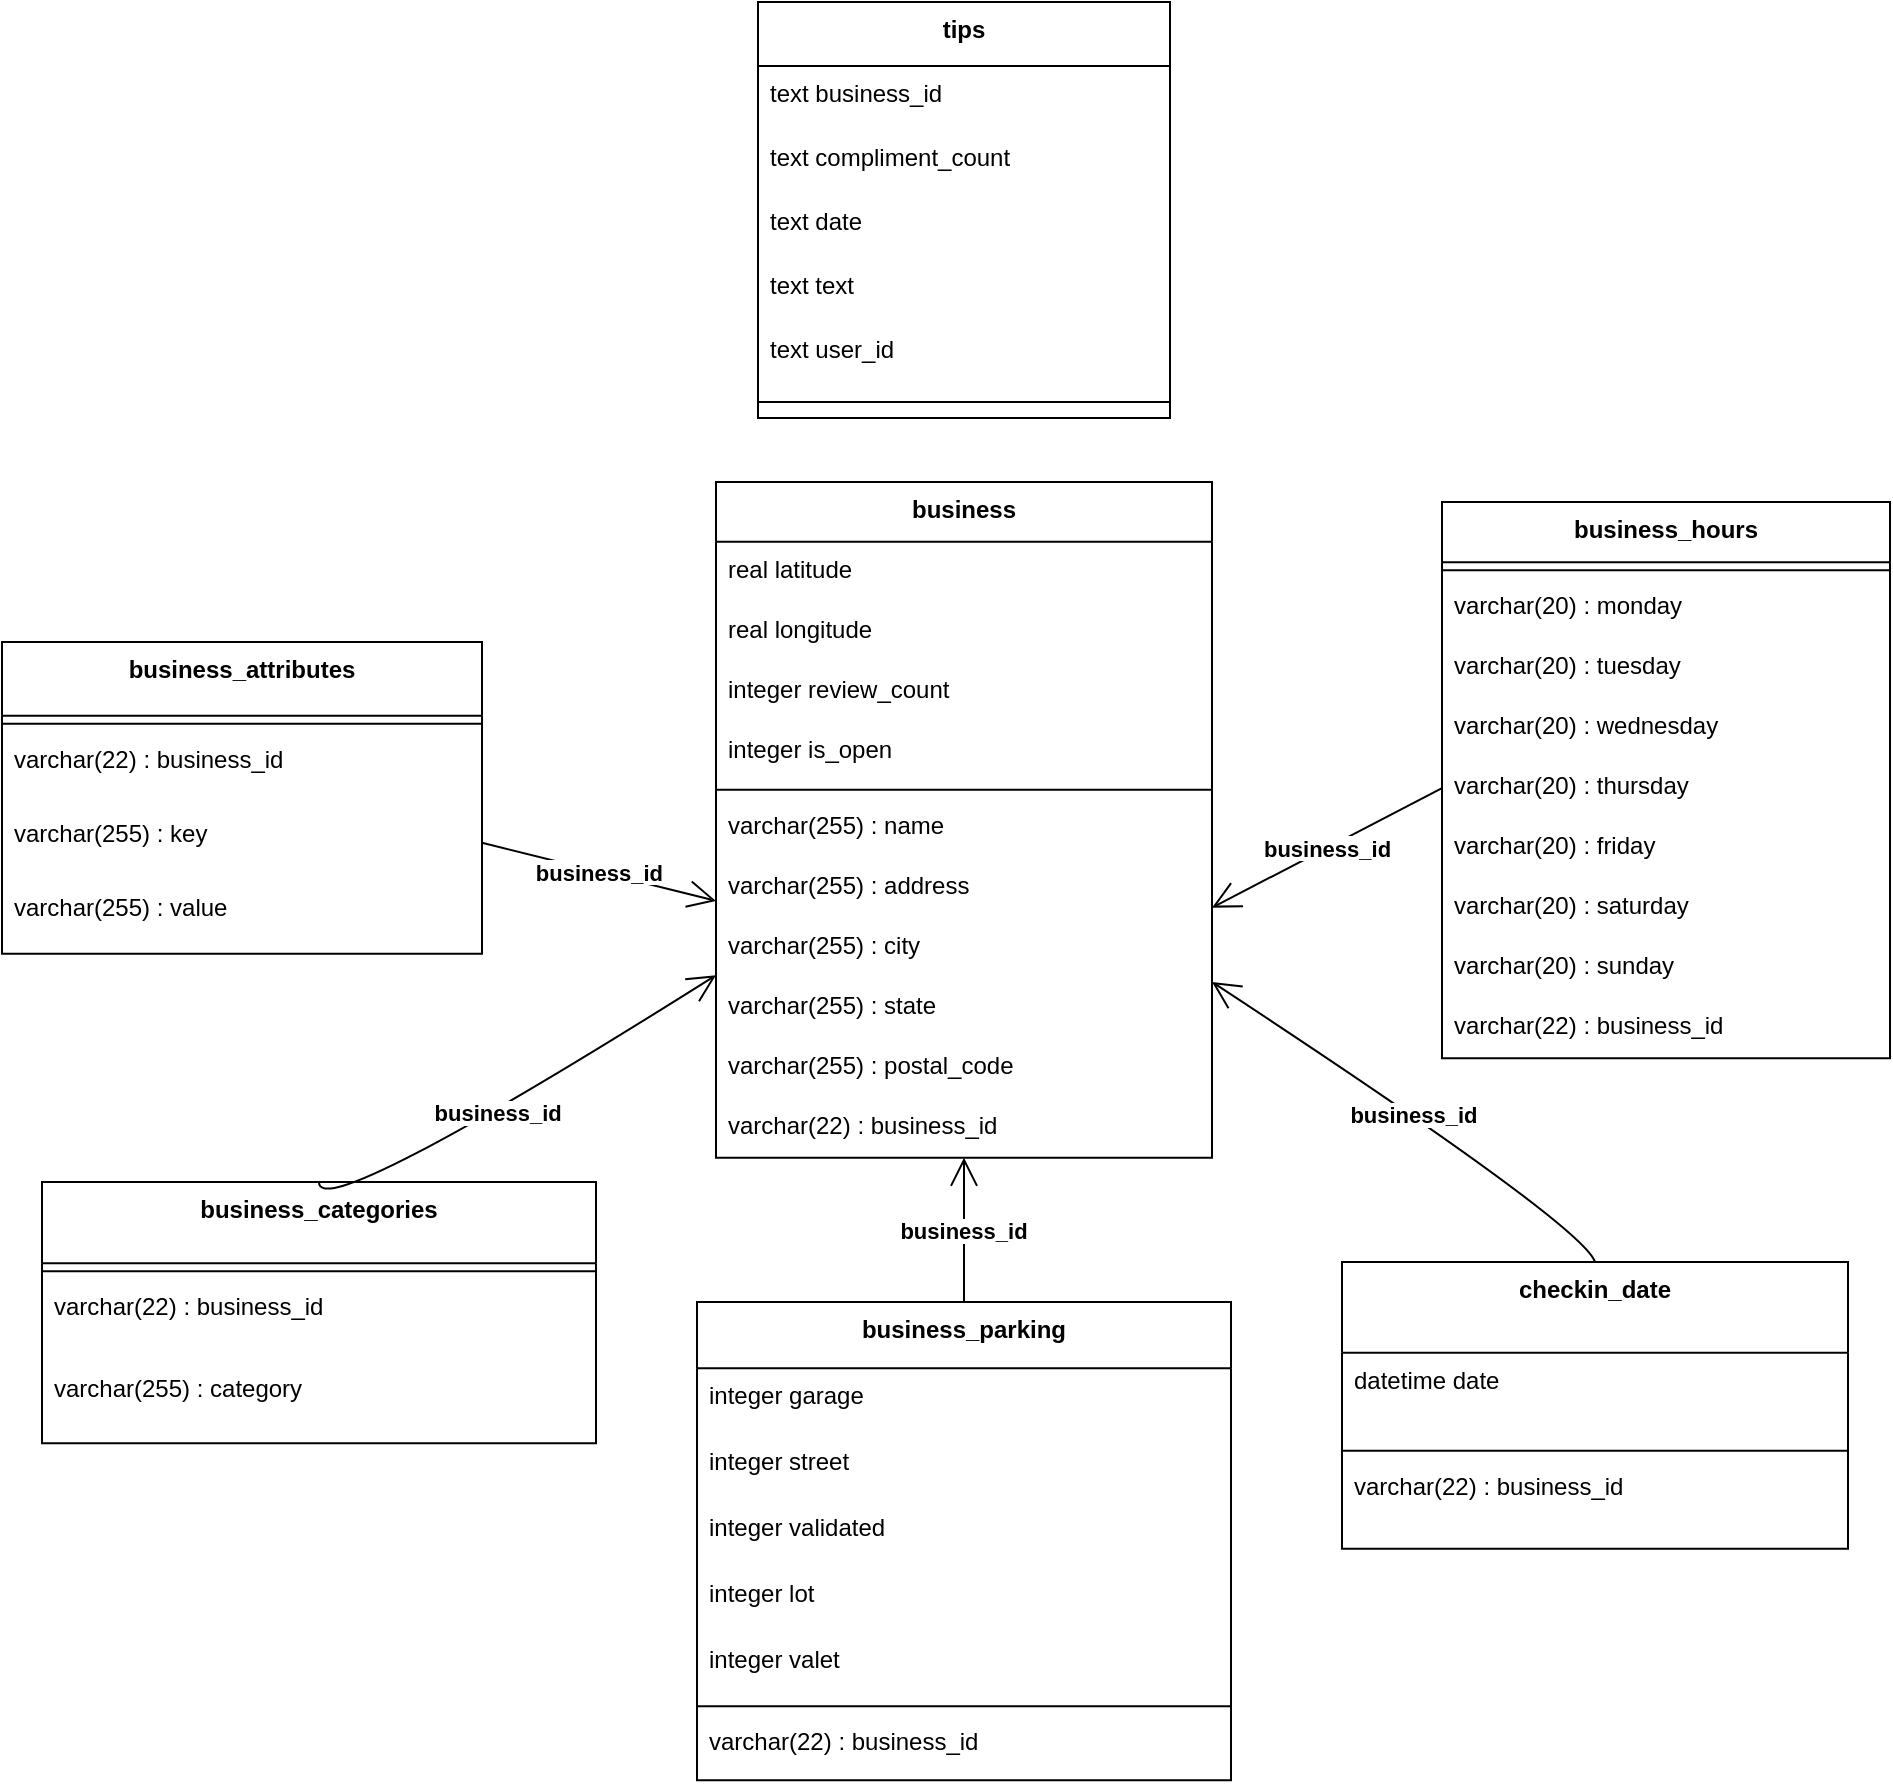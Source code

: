 <mxfile version="26.0.5">
  <diagram name="Page-1" id="tW8I567GuP_UTgK84lG6">
    <mxGraphModel dx="2063" dy="1502" grid="1" gridSize="10" guides="1" tooltips="1" connect="1" arrows="1" fold="1" page="0" pageScale="1" pageWidth="827" pageHeight="1169" math="0" shadow="0">
      <root>
        <mxCell id="0" />
        <mxCell id="1" parent="0" />
        <mxCell id="Pv-6bgilXGz2zJRjLQK--76" value="business_attributes" style="swimlane;fontStyle=1;align=center;verticalAlign=top;childLayout=stackLayout;horizontal=1;startSize=36.889;horizontalStack=0;resizeParent=1;resizeParentMax=0;resizeLast=0;collapsible=0;marginBottom=0;" parent="1" vertex="1">
          <mxGeometry x="290" y="100" width="240" height="155.889" as="geometry" />
        </mxCell>
        <mxCell id="Pv-6bgilXGz2zJRjLQK--77" style="line;strokeWidth=1;fillColor=none;align=left;verticalAlign=middle;spacingTop=-1;spacingLeft=3;spacingRight=3;rotatable=0;labelPosition=right;points=[];portConstraint=eastwest;strokeColor=inherit;" parent="Pv-6bgilXGz2zJRjLQK--76" vertex="1">
          <mxGeometry y="36.889" width="240" height="8" as="geometry" />
        </mxCell>
        <mxCell id="Pv-6bgilXGz2zJRjLQK--78" value="varchar(22) : business_id" style="text;strokeColor=none;fillColor=none;align=left;verticalAlign=top;spacingLeft=4;spacingRight=4;overflow=hidden;rotatable=0;points=[[0,0.5],[1,0.5]];portConstraint=eastwest;" parent="Pv-6bgilXGz2zJRjLQK--76" vertex="1">
          <mxGeometry y="44.889" width="240" height="37" as="geometry" />
        </mxCell>
        <mxCell id="Pv-6bgilXGz2zJRjLQK--79" value="varchar(255) : key" style="text;strokeColor=none;fillColor=none;align=left;verticalAlign=top;spacingLeft=4;spacingRight=4;overflow=hidden;rotatable=0;points=[[0,0.5],[1,0.5]];portConstraint=eastwest;" parent="Pv-6bgilXGz2zJRjLQK--76" vertex="1">
          <mxGeometry y="81.889" width="240" height="37" as="geometry" />
        </mxCell>
        <mxCell id="Pv-6bgilXGz2zJRjLQK--80" value="varchar(255) : value" style="text;strokeColor=none;fillColor=none;align=left;verticalAlign=top;spacingLeft=4;spacingRight=4;overflow=hidden;rotatable=0;points=[[0,0.5],[1,0.5]];portConstraint=eastwest;" parent="Pv-6bgilXGz2zJRjLQK--76" vertex="1">
          <mxGeometry y="118.889" width="240" height="37" as="geometry" />
        </mxCell>
        <mxCell id="Pv-6bgilXGz2zJRjLQK--81" value="business" style="swimlane;fontStyle=1;align=center;verticalAlign=top;childLayout=stackLayout;horizontal=1;startSize=29.818;horizontalStack=0;resizeParent=1;resizeParentMax=0;resizeLast=0;collapsible=0;marginBottom=0;" parent="1" vertex="1">
          <mxGeometry x="647" y="20" width="248" height="337.818" as="geometry" />
        </mxCell>
        <mxCell id="Pv-6bgilXGz2zJRjLQK--82" value="real latitude" style="text;strokeColor=none;fillColor=none;align=left;verticalAlign=top;spacingLeft=4;spacingRight=4;overflow=hidden;rotatable=0;points=[[0,0.5],[1,0.5]];portConstraint=eastwest;" parent="Pv-6bgilXGz2zJRjLQK--81" vertex="1">
          <mxGeometry y="29.818" width="248" height="30" as="geometry" />
        </mxCell>
        <mxCell id="Pv-6bgilXGz2zJRjLQK--83" value="real longitude" style="text;strokeColor=none;fillColor=none;align=left;verticalAlign=top;spacingLeft=4;spacingRight=4;overflow=hidden;rotatable=0;points=[[0,0.5],[1,0.5]];portConstraint=eastwest;" parent="Pv-6bgilXGz2zJRjLQK--81" vertex="1">
          <mxGeometry y="59.818" width="248" height="30" as="geometry" />
        </mxCell>
        <mxCell id="Pv-6bgilXGz2zJRjLQK--84" value="integer review_count" style="text;strokeColor=none;fillColor=none;align=left;verticalAlign=top;spacingLeft=4;spacingRight=4;overflow=hidden;rotatable=0;points=[[0,0.5],[1,0.5]];portConstraint=eastwest;" parent="Pv-6bgilXGz2zJRjLQK--81" vertex="1">
          <mxGeometry y="89.818" width="248" height="30" as="geometry" />
        </mxCell>
        <mxCell id="Pv-6bgilXGz2zJRjLQK--85" value="integer is_open" style="text;strokeColor=none;fillColor=none;align=left;verticalAlign=top;spacingLeft=4;spacingRight=4;overflow=hidden;rotatable=0;points=[[0,0.5],[1,0.5]];portConstraint=eastwest;" parent="Pv-6bgilXGz2zJRjLQK--81" vertex="1">
          <mxGeometry y="119.818" width="248" height="30" as="geometry" />
        </mxCell>
        <mxCell id="Pv-6bgilXGz2zJRjLQK--86" style="line;strokeWidth=1;fillColor=none;align=left;verticalAlign=middle;spacingTop=-1;spacingLeft=3;spacingRight=3;rotatable=0;labelPosition=right;points=[];portConstraint=eastwest;strokeColor=inherit;" parent="Pv-6bgilXGz2zJRjLQK--81" vertex="1">
          <mxGeometry y="149.818" width="248" height="8" as="geometry" />
        </mxCell>
        <mxCell id="Pv-6bgilXGz2zJRjLQK--87" value="varchar(255) : name" style="text;strokeColor=none;fillColor=none;align=left;verticalAlign=top;spacingLeft=4;spacingRight=4;overflow=hidden;rotatable=0;points=[[0,0.5],[1,0.5]];portConstraint=eastwest;" parent="Pv-6bgilXGz2zJRjLQK--81" vertex="1">
          <mxGeometry y="157.818" width="248" height="30" as="geometry" />
        </mxCell>
        <mxCell id="Pv-6bgilXGz2zJRjLQK--88" value="varchar(255) : address" style="text;strokeColor=none;fillColor=none;align=left;verticalAlign=top;spacingLeft=4;spacingRight=4;overflow=hidden;rotatable=0;points=[[0,0.5],[1,0.5]];portConstraint=eastwest;" parent="Pv-6bgilXGz2zJRjLQK--81" vertex="1">
          <mxGeometry y="187.818" width="248" height="30" as="geometry" />
        </mxCell>
        <mxCell id="Pv-6bgilXGz2zJRjLQK--89" value="varchar(255) : city" style="text;strokeColor=none;fillColor=none;align=left;verticalAlign=top;spacingLeft=4;spacingRight=4;overflow=hidden;rotatable=0;points=[[0,0.5],[1,0.5]];portConstraint=eastwest;" parent="Pv-6bgilXGz2zJRjLQK--81" vertex="1">
          <mxGeometry y="217.818" width="248" height="30" as="geometry" />
        </mxCell>
        <mxCell id="Pv-6bgilXGz2zJRjLQK--90" value="varchar(255) : state" style="text;strokeColor=none;fillColor=none;align=left;verticalAlign=top;spacingLeft=4;spacingRight=4;overflow=hidden;rotatable=0;points=[[0,0.5],[1,0.5]];portConstraint=eastwest;" parent="Pv-6bgilXGz2zJRjLQK--81" vertex="1">
          <mxGeometry y="247.818" width="248" height="30" as="geometry" />
        </mxCell>
        <mxCell id="Pv-6bgilXGz2zJRjLQK--91" value="varchar(255) : postal_code" style="text;strokeColor=none;fillColor=none;align=left;verticalAlign=top;spacingLeft=4;spacingRight=4;overflow=hidden;rotatable=0;points=[[0,0.5],[1,0.5]];portConstraint=eastwest;" parent="Pv-6bgilXGz2zJRjLQK--81" vertex="1">
          <mxGeometry y="277.818" width="248" height="30" as="geometry" />
        </mxCell>
        <mxCell id="Pv-6bgilXGz2zJRjLQK--92" value="varchar(22) : business_id" style="text;strokeColor=none;fillColor=none;align=left;verticalAlign=top;spacingLeft=4;spacingRight=4;overflow=hidden;rotatable=0;points=[[0,0.5],[1,0.5]];portConstraint=eastwest;" parent="Pv-6bgilXGz2zJRjLQK--81" vertex="1">
          <mxGeometry y="307.818" width="248" height="30" as="geometry" />
        </mxCell>
        <mxCell id="Pv-6bgilXGz2zJRjLQK--93" value="business_categories" style="swimlane;fontStyle=1;align=center;verticalAlign=top;childLayout=stackLayout;horizontal=1;startSize=40.571;horizontalStack=0;resizeParent=1;resizeParentMax=0;resizeLast=0;collapsible=0;marginBottom=0;" parent="1" vertex="1">
          <mxGeometry x="310" y="370" width="277" height="130.571" as="geometry" />
        </mxCell>
        <mxCell id="Pv-6bgilXGz2zJRjLQK--94" style="line;strokeWidth=1;fillColor=none;align=left;verticalAlign=middle;spacingTop=-1;spacingLeft=3;spacingRight=3;rotatable=0;labelPosition=right;points=[];portConstraint=eastwest;strokeColor=inherit;" parent="Pv-6bgilXGz2zJRjLQK--93" vertex="1">
          <mxGeometry y="40.571" width="277" height="8" as="geometry" />
        </mxCell>
        <mxCell id="Pv-6bgilXGz2zJRjLQK--95" value="varchar(22) : business_id" style="text;strokeColor=none;fillColor=none;align=left;verticalAlign=top;spacingLeft=4;spacingRight=4;overflow=hidden;rotatable=0;points=[[0,0.5],[1,0.5]];portConstraint=eastwest;" parent="Pv-6bgilXGz2zJRjLQK--93" vertex="1">
          <mxGeometry y="48.571" width="277" height="41" as="geometry" />
        </mxCell>
        <mxCell id="Pv-6bgilXGz2zJRjLQK--96" value="varchar(255) : category" style="text;strokeColor=none;fillColor=none;align=left;verticalAlign=top;spacingLeft=4;spacingRight=4;overflow=hidden;rotatable=0;points=[[0,0.5],[1,0.5]];portConstraint=eastwest;" parent="Pv-6bgilXGz2zJRjLQK--93" vertex="1">
          <mxGeometry y="89.571" width="277" height="41" as="geometry" />
        </mxCell>
        <mxCell id="Pv-6bgilXGz2zJRjLQK--97" value="business_parking" style="swimlane;fontStyle=1;align=center;verticalAlign=top;childLayout=stackLayout;horizontal=1;startSize=33.143;horizontalStack=0;resizeParent=1;resizeParentMax=0;resizeLast=0;collapsible=0;marginBottom=0;" parent="1" vertex="1">
          <mxGeometry x="637.5" y="430" width="267" height="239.143" as="geometry" />
        </mxCell>
        <mxCell id="Pv-6bgilXGz2zJRjLQK--98" value="integer garage" style="text;strokeColor=none;fillColor=none;align=left;verticalAlign=top;spacingLeft=4;spacingRight=4;overflow=hidden;rotatable=0;points=[[0,0.5],[1,0.5]];portConstraint=eastwest;" parent="Pv-6bgilXGz2zJRjLQK--97" vertex="1">
          <mxGeometry y="33.143" width="267" height="33" as="geometry" />
        </mxCell>
        <mxCell id="Pv-6bgilXGz2zJRjLQK--99" value="integer street" style="text;strokeColor=none;fillColor=none;align=left;verticalAlign=top;spacingLeft=4;spacingRight=4;overflow=hidden;rotatable=0;points=[[0,0.5],[1,0.5]];portConstraint=eastwest;" parent="Pv-6bgilXGz2zJRjLQK--97" vertex="1">
          <mxGeometry y="66.143" width="267" height="33" as="geometry" />
        </mxCell>
        <mxCell id="Pv-6bgilXGz2zJRjLQK--100" value="integer validated" style="text;strokeColor=none;fillColor=none;align=left;verticalAlign=top;spacingLeft=4;spacingRight=4;overflow=hidden;rotatable=0;points=[[0,0.5],[1,0.5]];portConstraint=eastwest;" parent="Pv-6bgilXGz2zJRjLQK--97" vertex="1">
          <mxGeometry y="99.143" width="267" height="33" as="geometry" />
        </mxCell>
        <mxCell id="Pv-6bgilXGz2zJRjLQK--101" value="integer lot" style="text;strokeColor=none;fillColor=none;align=left;verticalAlign=top;spacingLeft=4;spacingRight=4;overflow=hidden;rotatable=0;points=[[0,0.5],[1,0.5]];portConstraint=eastwest;" parent="Pv-6bgilXGz2zJRjLQK--97" vertex="1">
          <mxGeometry y="132.143" width="267" height="33" as="geometry" />
        </mxCell>
        <mxCell id="Pv-6bgilXGz2zJRjLQK--102" value="integer valet" style="text;strokeColor=none;fillColor=none;align=left;verticalAlign=top;spacingLeft=4;spacingRight=4;overflow=hidden;rotatable=0;points=[[0,0.5],[1,0.5]];portConstraint=eastwest;" parent="Pv-6bgilXGz2zJRjLQK--97" vertex="1">
          <mxGeometry y="165.143" width="267" height="33" as="geometry" />
        </mxCell>
        <mxCell id="Pv-6bgilXGz2zJRjLQK--103" style="line;strokeWidth=1;fillColor=none;align=left;verticalAlign=middle;spacingTop=-1;spacingLeft=3;spacingRight=3;rotatable=0;labelPosition=right;points=[];portConstraint=eastwest;strokeColor=inherit;" parent="Pv-6bgilXGz2zJRjLQK--97" vertex="1">
          <mxGeometry y="198.143" width="267" height="8" as="geometry" />
        </mxCell>
        <mxCell id="Pv-6bgilXGz2zJRjLQK--104" value="varchar(22) : business_id" style="text;strokeColor=none;fillColor=none;align=left;verticalAlign=top;spacingLeft=4;spacingRight=4;overflow=hidden;rotatable=0;points=[[0,0.5],[1,0.5]];portConstraint=eastwest;" parent="Pv-6bgilXGz2zJRjLQK--97" vertex="1">
          <mxGeometry y="206.143" width="267" height="33" as="geometry" />
        </mxCell>
        <mxCell id="Pv-6bgilXGz2zJRjLQK--105" value="checkin_date" style="swimlane;fontStyle=1;align=center;verticalAlign=top;childLayout=stackLayout;horizontal=1;startSize=45.333;horizontalStack=0;resizeParent=1;resizeParentMax=0;resizeLast=0;collapsible=0;marginBottom=0;" parent="1" vertex="1">
          <mxGeometry x="960" y="410" width="253" height="143.333" as="geometry" />
        </mxCell>
        <mxCell id="Pv-6bgilXGz2zJRjLQK--106" value="datetime date" style="text;strokeColor=none;fillColor=none;align=left;verticalAlign=top;spacingLeft=4;spacingRight=4;overflow=hidden;rotatable=0;points=[[0,0.5],[1,0.5]];portConstraint=eastwest;" parent="Pv-6bgilXGz2zJRjLQK--105" vertex="1">
          <mxGeometry y="45.333" width="253" height="45" as="geometry" />
        </mxCell>
        <mxCell id="Pv-6bgilXGz2zJRjLQK--107" style="line;strokeWidth=1;fillColor=none;align=left;verticalAlign=middle;spacingTop=-1;spacingLeft=3;spacingRight=3;rotatable=0;labelPosition=right;points=[];portConstraint=eastwest;strokeColor=inherit;" parent="Pv-6bgilXGz2zJRjLQK--105" vertex="1">
          <mxGeometry y="90.333" width="253" height="8" as="geometry" />
        </mxCell>
        <mxCell id="Pv-6bgilXGz2zJRjLQK--108" value="varchar(22) : business_id" style="text;strokeColor=none;fillColor=none;align=left;verticalAlign=top;spacingLeft=4;spacingRight=4;overflow=hidden;rotatable=0;points=[[0,0.5],[1,0.5]];portConstraint=eastwest;" parent="Pv-6bgilXGz2zJRjLQK--105" vertex="1">
          <mxGeometry y="98.333" width="253" height="45" as="geometry" />
        </mxCell>
        <mxCell id="Pv-6bgilXGz2zJRjLQK--109" value="business_hours" style="swimlane;fontStyle=1;align=center;verticalAlign=top;childLayout=stackLayout;horizontal=1;startSize=30.105;horizontalStack=0;resizeParent=1;resizeParentMax=0;resizeLast=0;collapsible=0;marginBottom=0;" parent="1" vertex="1">
          <mxGeometry x="1010" y="30" width="224" height="278.105" as="geometry" />
        </mxCell>
        <mxCell id="Pv-6bgilXGz2zJRjLQK--110" style="line;strokeWidth=1;fillColor=none;align=left;verticalAlign=middle;spacingTop=-1;spacingLeft=3;spacingRight=3;rotatable=0;labelPosition=right;points=[];portConstraint=eastwest;strokeColor=inherit;" parent="Pv-6bgilXGz2zJRjLQK--109" vertex="1">
          <mxGeometry y="30.105" width="224" height="8" as="geometry" />
        </mxCell>
        <mxCell id="Pv-6bgilXGz2zJRjLQK--111" value="varchar(20) : monday" style="text;strokeColor=none;fillColor=none;align=left;verticalAlign=top;spacingLeft=4;spacingRight=4;overflow=hidden;rotatable=0;points=[[0,0.5],[1,0.5]];portConstraint=eastwest;" parent="Pv-6bgilXGz2zJRjLQK--109" vertex="1">
          <mxGeometry y="38.105" width="224" height="30" as="geometry" />
        </mxCell>
        <mxCell id="Pv-6bgilXGz2zJRjLQK--112" value="varchar(20) : tuesday" style="text;strokeColor=none;fillColor=none;align=left;verticalAlign=top;spacingLeft=4;spacingRight=4;overflow=hidden;rotatable=0;points=[[0,0.5],[1,0.5]];portConstraint=eastwest;" parent="Pv-6bgilXGz2zJRjLQK--109" vertex="1">
          <mxGeometry y="68.105" width="224" height="30" as="geometry" />
        </mxCell>
        <mxCell id="Pv-6bgilXGz2zJRjLQK--113" value="varchar(20) : wednesday" style="text;strokeColor=none;fillColor=none;align=left;verticalAlign=top;spacingLeft=4;spacingRight=4;overflow=hidden;rotatable=0;points=[[0,0.5],[1,0.5]];portConstraint=eastwest;" parent="Pv-6bgilXGz2zJRjLQK--109" vertex="1">
          <mxGeometry y="98.105" width="224" height="30" as="geometry" />
        </mxCell>
        <mxCell id="Pv-6bgilXGz2zJRjLQK--114" value="varchar(20) : thursday" style="text;strokeColor=none;fillColor=none;align=left;verticalAlign=top;spacingLeft=4;spacingRight=4;overflow=hidden;rotatable=0;points=[[0,0.5],[1,0.5]];portConstraint=eastwest;" parent="Pv-6bgilXGz2zJRjLQK--109" vertex="1">
          <mxGeometry y="128.105" width="224" height="30" as="geometry" />
        </mxCell>
        <mxCell id="Pv-6bgilXGz2zJRjLQK--115" value="varchar(20) : friday" style="text;strokeColor=none;fillColor=none;align=left;verticalAlign=top;spacingLeft=4;spacingRight=4;overflow=hidden;rotatable=0;points=[[0,0.5],[1,0.5]];portConstraint=eastwest;" parent="Pv-6bgilXGz2zJRjLQK--109" vertex="1">
          <mxGeometry y="158.105" width="224" height="30" as="geometry" />
        </mxCell>
        <mxCell id="Pv-6bgilXGz2zJRjLQK--116" value="varchar(20) : saturday" style="text;strokeColor=none;fillColor=none;align=left;verticalAlign=top;spacingLeft=4;spacingRight=4;overflow=hidden;rotatable=0;points=[[0,0.5],[1,0.5]];portConstraint=eastwest;" parent="Pv-6bgilXGz2zJRjLQK--109" vertex="1">
          <mxGeometry y="188.105" width="224" height="30" as="geometry" />
        </mxCell>
        <mxCell id="Pv-6bgilXGz2zJRjLQK--117" value="varchar(20) : sunday" style="text;strokeColor=none;fillColor=none;align=left;verticalAlign=top;spacingLeft=4;spacingRight=4;overflow=hidden;rotatable=0;points=[[0,0.5],[1,0.5]];portConstraint=eastwest;" parent="Pv-6bgilXGz2zJRjLQK--109" vertex="1">
          <mxGeometry y="218.105" width="224" height="30" as="geometry" />
        </mxCell>
        <mxCell id="Pv-6bgilXGz2zJRjLQK--118" value="varchar(22) : business_id" style="text;strokeColor=none;fillColor=none;align=left;verticalAlign=top;spacingLeft=4;spacingRight=4;overflow=hidden;rotatable=0;points=[[0,0.5],[1,0.5]];portConstraint=eastwest;" parent="Pv-6bgilXGz2zJRjLQK--109" vertex="1">
          <mxGeometry y="248.105" width="224" height="30" as="geometry" />
        </mxCell>
        <mxCell id="Pv-6bgilXGz2zJRjLQK--119" value="tips" style="swimlane;fontStyle=1;align=center;verticalAlign=top;childLayout=stackLayout;horizontal=1;startSize=32;horizontalStack=0;resizeParent=1;resizeParentMax=0;resizeLast=0;collapsible=0;marginBottom=0;" parent="1" vertex="1">
          <mxGeometry x="668" y="-220" width="206" height="208" as="geometry" />
        </mxCell>
        <mxCell id="Pv-6bgilXGz2zJRjLQK--120" value="text business_id" style="text;strokeColor=none;fillColor=none;align=left;verticalAlign=top;spacingLeft=4;spacingRight=4;overflow=hidden;rotatable=0;points=[[0,0.5],[1,0.5]];portConstraint=eastwest;" parent="Pv-6bgilXGz2zJRjLQK--119" vertex="1">
          <mxGeometry y="32" width="206" height="32" as="geometry" />
        </mxCell>
        <mxCell id="Pv-6bgilXGz2zJRjLQK--121" value="text compliment_count" style="text;strokeColor=none;fillColor=none;align=left;verticalAlign=top;spacingLeft=4;spacingRight=4;overflow=hidden;rotatable=0;points=[[0,0.5],[1,0.5]];portConstraint=eastwest;" parent="Pv-6bgilXGz2zJRjLQK--119" vertex="1">
          <mxGeometry y="64" width="206" height="32" as="geometry" />
        </mxCell>
        <mxCell id="Pv-6bgilXGz2zJRjLQK--122" value="text date" style="text;strokeColor=none;fillColor=none;align=left;verticalAlign=top;spacingLeft=4;spacingRight=4;overflow=hidden;rotatable=0;points=[[0,0.5],[1,0.5]];portConstraint=eastwest;" parent="Pv-6bgilXGz2zJRjLQK--119" vertex="1">
          <mxGeometry y="96" width="206" height="32" as="geometry" />
        </mxCell>
        <mxCell id="Pv-6bgilXGz2zJRjLQK--123" value="text text" style="text;strokeColor=none;fillColor=none;align=left;verticalAlign=top;spacingLeft=4;spacingRight=4;overflow=hidden;rotatable=0;points=[[0,0.5],[1,0.5]];portConstraint=eastwest;" parent="Pv-6bgilXGz2zJRjLQK--119" vertex="1">
          <mxGeometry y="128" width="206" height="32" as="geometry" />
        </mxCell>
        <mxCell id="Pv-6bgilXGz2zJRjLQK--124" value="text user_id" style="text;strokeColor=none;fillColor=none;align=left;verticalAlign=top;spacingLeft=4;spacingRight=4;overflow=hidden;rotatable=0;points=[[0,0.5],[1,0.5]];portConstraint=eastwest;" parent="Pv-6bgilXGz2zJRjLQK--119" vertex="1">
          <mxGeometry y="160" width="206" height="32" as="geometry" />
        </mxCell>
        <mxCell id="Pv-6bgilXGz2zJRjLQK--125" style="line;strokeWidth=1;fillColor=none;align=left;verticalAlign=middle;spacingTop=-1;spacingLeft=3;spacingRight=3;rotatable=0;labelPosition=right;points=[];portConstraint=eastwest;strokeColor=inherit;" parent="Pv-6bgilXGz2zJRjLQK--119" vertex="1">
          <mxGeometry y="192" width="206" height="16" as="geometry" />
        </mxCell>
        <mxCell id="Pv-6bgilXGz2zJRjLQK--126" value="business_id" style="curved=1;startArrow=none;endArrow=open;endSize=12;exitX=1;exitY=0.5;entryX=0;entryY=0.62;rounded=0;exitDx=0;exitDy=0;fontStyle=1" parent="1" source="Pv-6bgilXGz2zJRjLQK--79" target="Pv-6bgilXGz2zJRjLQK--81" edge="1">
          <mxGeometry relative="1" as="geometry">
            <Array as="points" />
          </mxGeometry>
        </mxCell>
        <mxCell id="Pv-6bgilXGz2zJRjLQK--127" value="business_id" style="curved=1;startArrow=none;endArrow=open;endSize=12;exitX=0.5;exitY=0;entryX=0;entryY=0.73;rounded=0;fontStyle=1" parent="1" source="Pv-6bgilXGz2zJRjLQK--93" target="Pv-6bgilXGz2zJRjLQK--81" edge="1">
          <mxGeometry relative="1" as="geometry">
            <Array as="points">
              <mxPoint x="448" y="392" />
            </Array>
          </mxGeometry>
        </mxCell>
        <mxCell id="Pv-6bgilXGz2zJRjLQK--128" value="business_id" style="curved=1;startArrow=none;endArrow=open;endSize=12;exitX=0.5;exitY=0;entryX=0.5;entryY=1;rounded=0;fontStyle=1" parent="1" source="Pv-6bgilXGz2zJRjLQK--97" target="Pv-6bgilXGz2zJRjLQK--81" edge="1">
          <mxGeometry relative="1" as="geometry">
            <Array as="points" />
          </mxGeometry>
        </mxCell>
        <mxCell id="Pv-6bgilXGz2zJRjLQK--129" value="business_id" style="curved=1;startArrow=none;endArrow=open;endSize=12;exitX=0.5;exitY=0;entryX=1;entryY=0.74;rounded=0;fontStyle=1" parent="1" source="Pv-6bgilXGz2zJRjLQK--105" target="Pv-6bgilXGz2zJRjLQK--81" edge="1">
          <mxGeometry relative="1" as="geometry">
            <Array as="points">
              <mxPoint x="1081" y="392" />
            </Array>
          </mxGeometry>
        </mxCell>
        <mxCell id="Pv-6bgilXGz2zJRjLQK--130" value="business_id" style="curved=1;startArrow=none;endArrow=open;endSize=12;exitX=0;exitY=0.5;entryX=1;entryY=0.63;rounded=0;exitDx=0;exitDy=0;fontStyle=1" parent="1" source="Pv-6bgilXGz2zJRjLQK--114" target="Pv-6bgilXGz2zJRjLQK--81" edge="1">
          <mxGeometry x="-0.004" relative="1" as="geometry">
            <Array as="points" />
            <mxPoint as="offset" />
          </mxGeometry>
        </mxCell>
      </root>
    </mxGraphModel>
  </diagram>
</mxfile>
